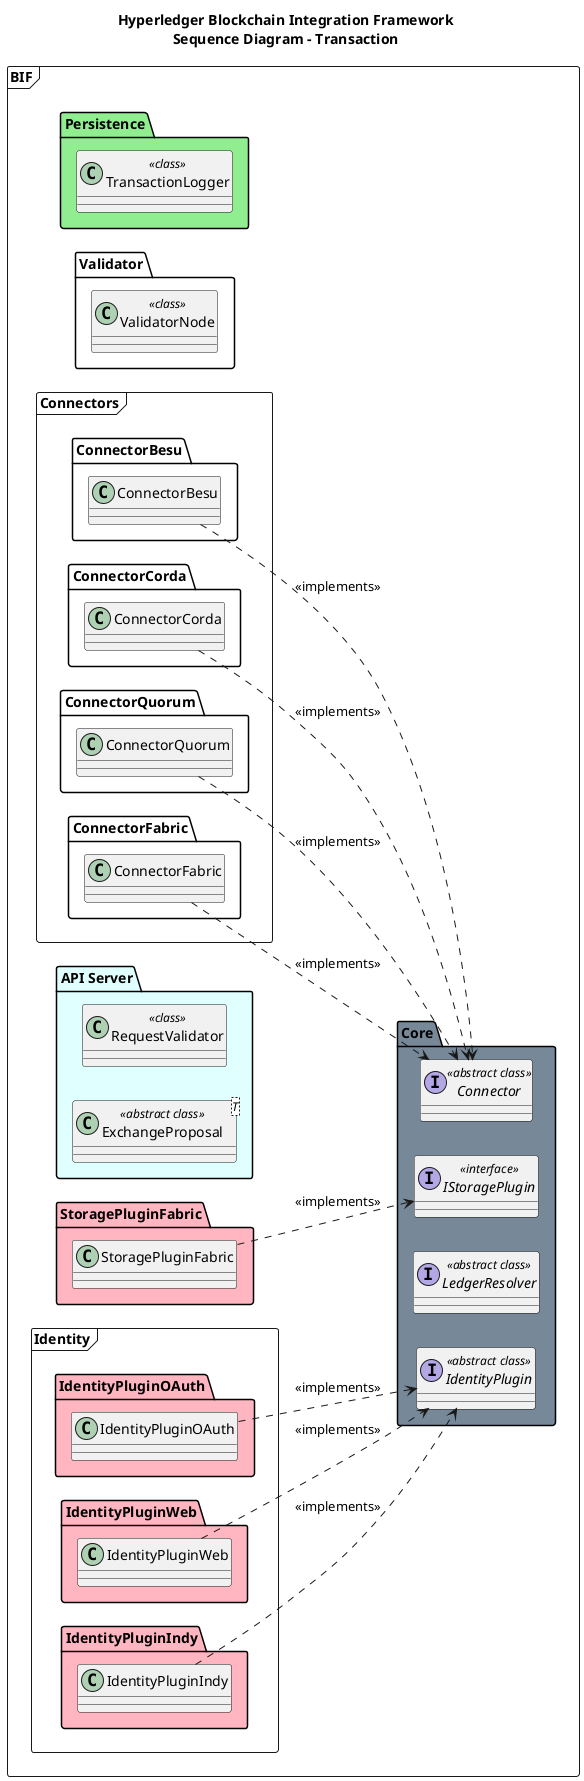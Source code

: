 @startuml Sequence Diagram - Transaction

title Hyperledger Blockchain Integration Framework\nSequence Diagram - Transaction

left to right direction

frame "BIF" as 1bif {
  package "Core" as 2core <<package>> #LightSlateGray {
    interface "IStoragePlugin" as 3istorageplugin <<interface>> {
    }
    interface "Connector" as 3connector <<abstract class>> {
    }
    interface "LedgerResolver" as 3ledgerresolver <<abstract class>> {
    }
    interface "IdentityPlugin" as 3identityplugin <<abstract class>> {
    }
  }

  package "Persistence" as 2persistence <<package>> #LightGreen {
    class "TransactionLogger" as 3transactionlogger <<class>> {
    }
  }

  package "Validator" as 2validator <<package>> {
    class "ValidatorNode" as 3validatornode <<class>> {
    }
  }

  frame Connectors {
    package "ConnectorFabric" as 2connectorfabric <<package>> {
      ConnectorFabric ..> 3connector : <<implements>>
    }

    package "ConnectorQuorum" as 2connectorquorum <<package>> {
      ConnectorQuorum ..> 3connector: <<implements>>
    }

    package "ConnectorCorda" as 2connectorcorda <<package>> {
      ConnectorCorda ..> 3connector : <<implements>>
    }

    package "ConnectorBesu" as 2connectorbesu <<package>> {
      ConnectorBesu ..> 3connector : <<implements>>
    }
  }

  package "API Server" as 2apiserver <<package>> #LightCyan {
    class "RequestValidator" as 3requestvalidator <<class>> {
    }
    class "ExchangeProposal<T>" as 3exchangeproposal <<abstract class>> {
    }
  }

  package "StoragePluginFabric" as 2storagepluginfabric <<package>> #LightPink {
    StoragePluginFabric ..> 3istorageplugin : <<implements>>
  }

  frame "Identity" {
    package "IdentityPluginIndy" as 2identitypluginindy <<package>> #LightPink {
      IdentityPluginIndy ..> 3identityplugin: <<implements>>
    }
    package "IdentityPluginWeb" as 2identitypluginweb <<package>> #LightPink {
      IdentityPluginWeb ..> 3identityplugin: <<implements>>
    }
    package "IdentityPluginOAuth" as 2identitypluginoauth <<package>> #LightPink {
      IdentityPluginOAuth ..> 3identityplugin: <<implements>>
    }
  }
}

@enduml